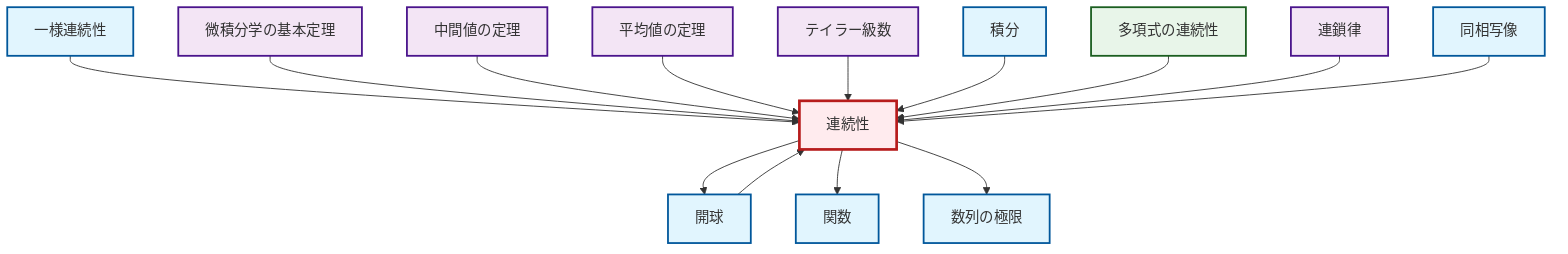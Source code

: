 graph TD
    classDef definition fill:#e1f5fe,stroke:#01579b,stroke-width:2px
    classDef theorem fill:#f3e5f5,stroke:#4a148c,stroke-width:2px
    classDef axiom fill:#fff3e0,stroke:#e65100,stroke-width:2px
    classDef example fill:#e8f5e9,stroke:#1b5e20,stroke-width:2px
    classDef current fill:#ffebee,stroke:#b71c1c,stroke-width:3px
    thm-mean-value["平均値の定理"]:::theorem
    thm-fundamental-calculus["微積分学の基本定理"]:::theorem
    def-open-ball["開球"]:::definition
    thm-intermediate-value["中間値の定理"]:::theorem
    thm-chain-rule["連鎖律"]:::theorem
    def-integral["積分"]:::definition
    thm-taylor-series["テイラー級数"]:::theorem
    def-continuity["連続性"]:::definition
    def-uniform-continuity["一様連続性"]:::definition
    ex-polynomial-continuity["多項式の連続性"]:::example
    def-homeomorphism["同相写像"]:::definition
    def-function["関数"]:::definition
    def-limit["数列の極限"]:::definition
    def-uniform-continuity --> def-continuity
    thm-fundamental-calculus --> def-continuity
    thm-intermediate-value --> def-continuity
    thm-mean-value --> def-continuity
    def-continuity --> def-open-ball
    thm-taylor-series --> def-continuity
    def-integral --> def-continuity
    ex-polynomial-continuity --> def-continuity
    thm-chain-rule --> def-continuity
    def-homeomorphism --> def-continuity
    def-continuity --> def-function
    def-open-ball --> def-continuity
    def-continuity --> def-limit
    class def-continuity current